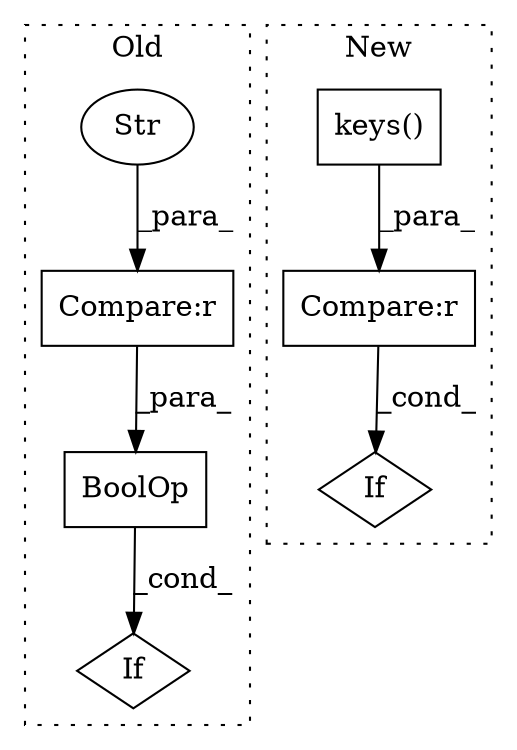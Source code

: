 digraph G {
subgraph cluster0 {
1 [label="BoolOp" a="72" s="3327" l="42" shape="box"];
3 [label="If" a="96" s="3324" l="3" shape="diamond"];
4 [label="Compare:r" a="40" s="3350" l="19" shape="box"];
5 [label="Str" a="66" s="3365" l="4" shape="ellipse"];
label = "Old";
style="dotted";
}
subgraph cluster1 {
2 [label="keys()" a="75" s="3150" l="28" shape="box"];
6 [label="If" a="96" s="3132" l="3" shape="diamond"];
7 [label="Compare:r" a="40" s="3135" l="43" shape="box"];
label = "New";
style="dotted";
}
1 -> 3 [label="_cond_"];
2 -> 7 [label="_para_"];
4 -> 1 [label="_para_"];
5 -> 4 [label="_para_"];
7 -> 6 [label="_cond_"];
}